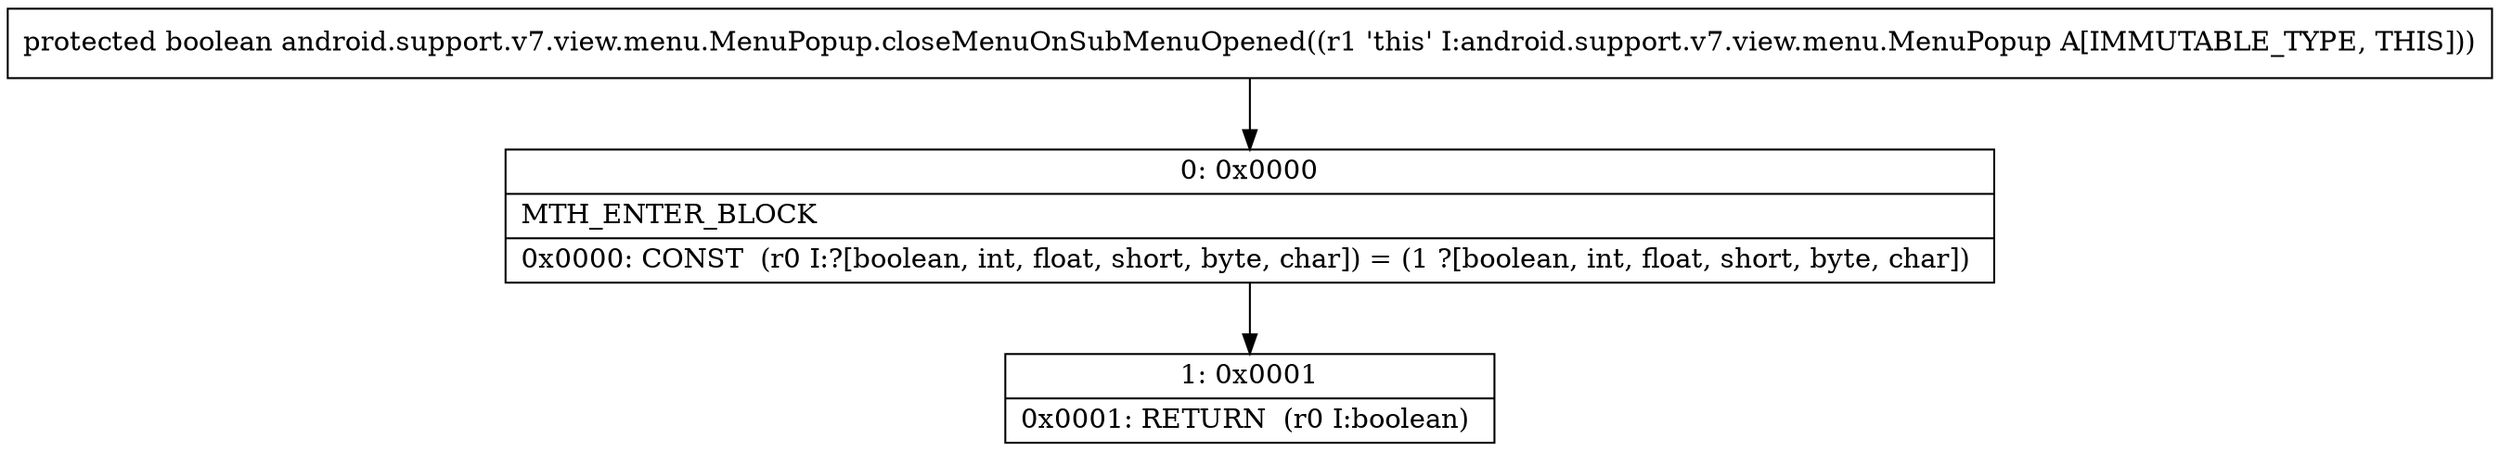 digraph "CFG forandroid.support.v7.view.menu.MenuPopup.closeMenuOnSubMenuOpened()Z" {
Node_0 [shape=record,label="{0\:\ 0x0000|MTH_ENTER_BLOCK\l|0x0000: CONST  (r0 I:?[boolean, int, float, short, byte, char]) = (1 ?[boolean, int, float, short, byte, char]) \l}"];
Node_1 [shape=record,label="{1\:\ 0x0001|0x0001: RETURN  (r0 I:boolean) \l}"];
MethodNode[shape=record,label="{protected boolean android.support.v7.view.menu.MenuPopup.closeMenuOnSubMenuOpened((r1 'this' I:android.support.v7.view.menu.MenuPopup A[IMMUTABLE_TYPE, THIS])) }"];
MethodNode -> Node_0;
Node_0 -> Node_1;
}

